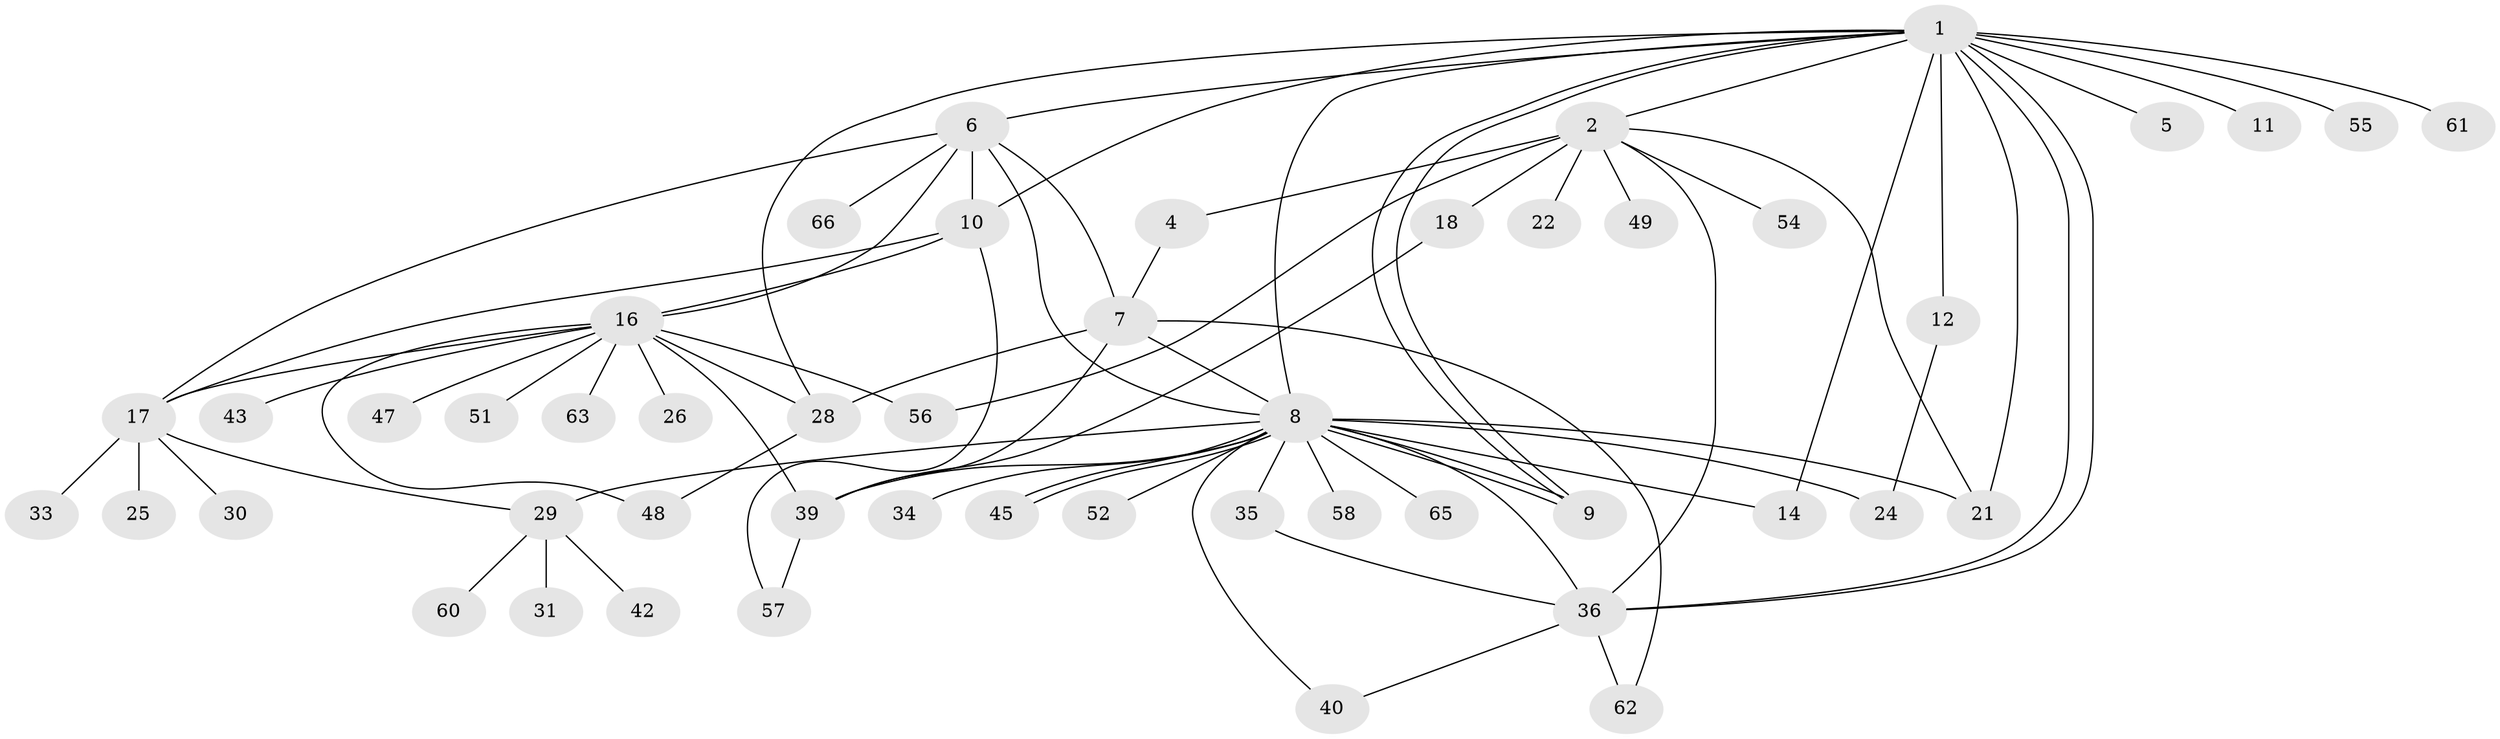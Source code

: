 // original degree distribution, {14: 0.015151515151515152, 5: 0.015151515151515152, 4: 0.030303030303030304, 3: 0.10606060606060606, 1: 0.4393939393939394, 8: 0.030303030303030304, 6: 0.07575757575757576, 15: 0.015151515151515152, 2: 0.22727272727272727, 7: 0.030303030303030304, 12: 0.015151515151515152}
// Generated by graph-tools (version 1.1) at 2025/11/02/27/25 16:11:15]
// undirected, 49 vertices, 78 edges
graph export_dot {
graph [start="1"]
  node [color=gray90,style=filled];
  1 [super="+3"];
  2 [super="+15"];
  4 [super="+19"];
  5;
  6 [super="+41"];
  7 [super="+38"];
  8 [super="+20"];
  9;
  10 [super="+13"];
  11;
  12;
  14 [super="+53"];
  16 [super="+44"];
  17 [super="+27"];
  18 [super="+23"];
  21;
  22;
  24 [super="+37"];
  25;
  26;
  28 [super="+32"];
  29 [super="+50"];
  30;
  31;
  33;
  34;
  35;
  36 [super="+64"];
  39 [super="+46"];
  40;
  42;
  43;
  45;
  47;
  48;
  49;
  51;
  52;
  54;
  55;
  56;
  57 [super="+59"];
  58;
  60;
  61;
  62;
  63;
  65;
  66;
  1 -- 2;
  1 -- 5;
  1 -- 9;
  1 -- 9;
  1 -- 10;
  1 -- 14;
  1 -- 21;
  1 -- 28;
  1 -- 36;
  1 -- 36;
  1 -- 55;
  1 -- 61;
  1 -- 11;
  1 -- 12;
  1 -- 6;
  1 -- 8;
  2 -- 4;
  2 -- 49;
  2 -- 54;
  2 -- 18 [weight=2];
  2 -- 36;
  2 -- 21;
  2 -- 22;
  2 -- 56;
  4 -- 7 [weight=2];
  6 -- 7;
  6 -- 8;
  6 -- 10;
  6 -- 16;
  6 -- 17;
  6 -- 66;
  7 -- 28;
  7 -- 39;
  7 -- 62;
  7 -- 8;
  8 -- 9;
  8 -- 9;
  8 -- 24;
  8 -- 29;
  8 -- 35;
  8 -- 36;
  8 -- 39;
  8 -- 40;
  8 -- 45;
  8 -- 45;
  8 -- 52;
  8 -- 65;
  8 -- 34;
  8 -- 21;
  8 -- 58;
  8 -- 14;
  10 -- 16;
  10 -- 17;
  10 -- 57;
  12 -- 24;
  16 -- 26;
  16 -- 39;
  16 -- 43;
  16 -- 47;
  16 -- 48;
  16 -- 51;
  16 -- 56;
  16 -- 63;
  16 -- 28;
  16 -- 17;
  17 -- 25;
  17 -- 29;
  17 -- 30;
  17 -- 33;
  18 -- 39;
  28 -- 48;
  29 -- 31;
  29 -- 42;
  29 -- 60;
  35 -- 36;
  36 -- 40;
  36 -- 62;
  39 -- 57;
}
